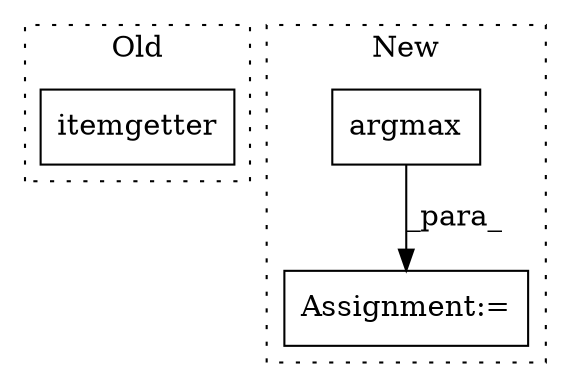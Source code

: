 digraph G {
subgraph cluster0 {
1 [label="itemgetter" a="32" s="12890,12911" l="11,1" shape="box"];
label = "Old";
style="dotted";
}
subgraph cluster1 {
2 [label="argmax" a="32" s="13164,13177" l="7,1" shape="box"];
3 [label="Assignment:=" a="7" s="13157" l="1" shape="box"];
label = "New";
style="dotted";
}
2 -> 3 [label="_para_"];
}